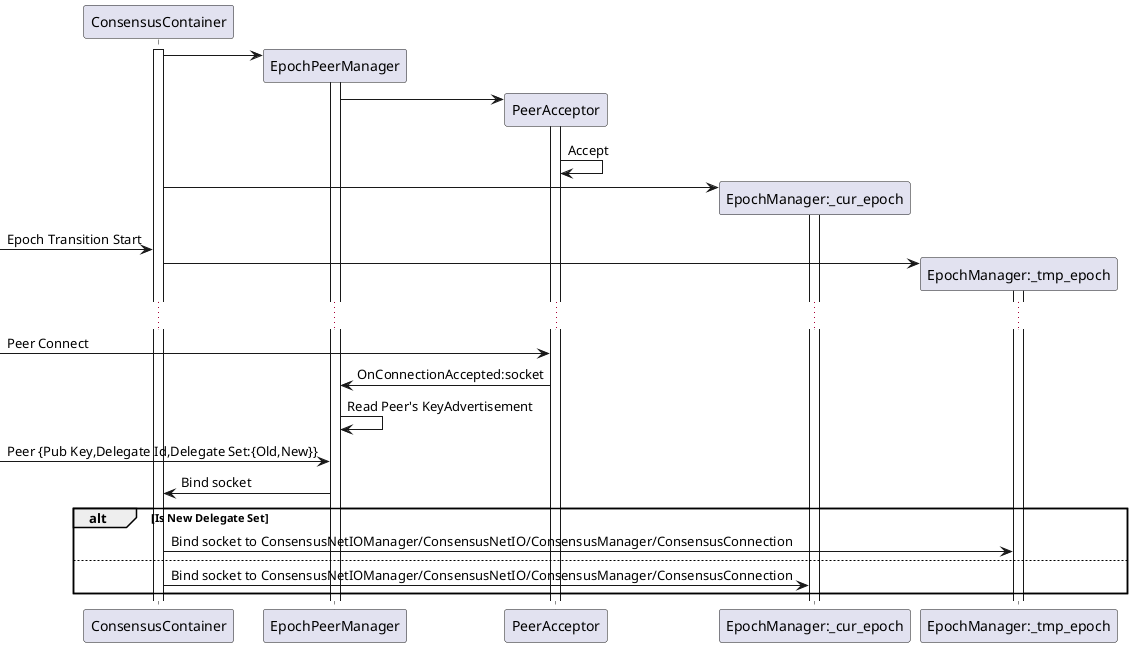 @startuml
participant ConsensusContainer
activate ConsensusContainer
create EpochPeerManager
ConsensusContainer -> EpochPeerManager
activate EpochPeerManager
create PeerAcceptor
EpochPeerManager -> PeerAcceptor
activate PeerAcceptor
PeerAcceptor -> PeerAcceptor : Accept
participant "EpochManager:_cur_epoch" as _cur_epoch
create _cur_epoch
ConsensusContainer -> _cur_epoch
activate _cur_epoch
[-> ConsensusContainer : Epoch Transition Start
participant "EpochManager:_tmp_epoch" as _tmp_epoch
create _tmp_epoch
ConsensusContainer -> _tmp_epoch
activate _tmp_epoch
...
[-> PeerAcceptor : Peer Connect
PeerAcceptor -> EpochPeerManager : OnConnectionAccepted:socket
EpochPeerManager -> EpochPeerManager : Read Peer's KeyAdvertisement
[-> EpochPeerManager : Peer {Pub Key,Delegate Id,Delegate Set:{Old,New}}
EpochPeerManager -> ConsensusContainer : Bind socket
alt Is New Delegate Set
    ConsensusContainer -> _tmp_epoch : Bind socket to ConsensusNetIOManager/ConsensusNetIO/ConsensusManager/ConsensusConnection
else
    ConsensusContainer -> _cur_epoch : Bind socket to ConsensusNetIOManager/ConsensusNetIO/ConsensusManager/ConsensusConnection
end
@enduml